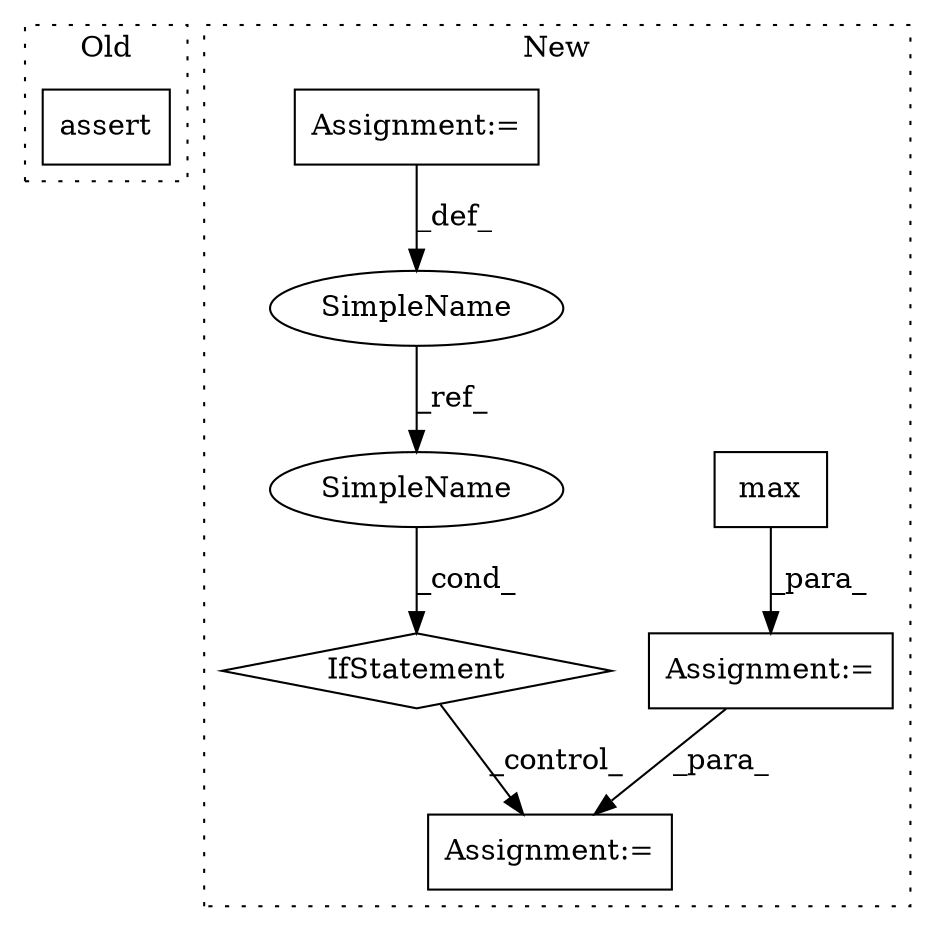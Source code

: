 digraph G {
subgraph cluster0 {
1 [label="assert" a="6" s="1624" l="7" shape="box"];
label = "Old";
style="dotted";
}
subgraph cluster1 {
2 [label="max" a="32" s="1607,1659" l="4,1" shape="box"];
3 [label="Assignment:=" a="7" s="1605" l="1" shape="box"];
4 [label="Assignment:=" a="7" s="1849" l="1" shape="box"];
5 [label="IfStatement" a="25" s="1757,1768" l="4,2" shape="diamond"];
6 [label="SimpleName" a="42" s="1673" l="7" shape="ellipse"];
7 [label="Assignment:=" a="7" s="1680" l="1" shape="box"];
8 [label="SimpleName" a="42" s="1761" l="7" shape="ellipse"];
label = "New";
style="dotted";
}
2 -> 3 [label="_para_"];
3 -> 4 [label="_para_"];
5 -> 4 [label="_control_"];
6 -> 8 [label="_ref_"];
7 -> 6 [label="_def_"];
8 -> 5 [label="_cond_"];
}
